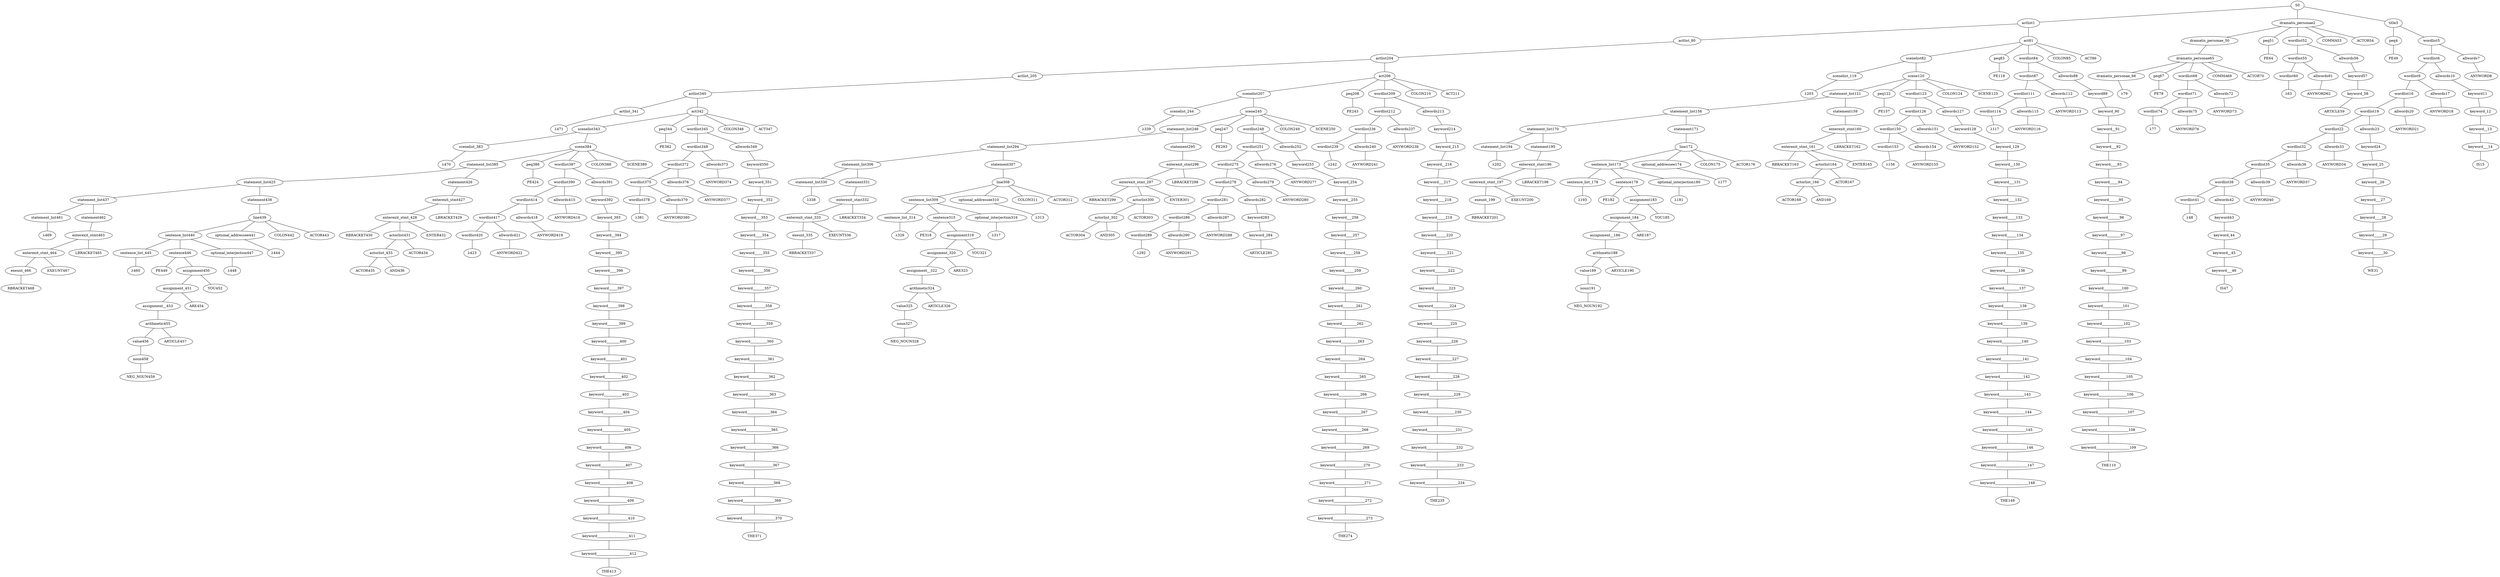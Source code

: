 strict graph {
	S0 -- actlist1
	S0 -- dramatis_personae2
	S0 -- title3

	title3 -- peq4
	title3 -- wordlist5

	wordlist5 -- wordlist6
	wordlist5 -- allwords7

	allwords7 -- ANYWORD8


	wordlist6 -- wordlist9
	wordlist6 -- allwords10

	allwords10 -- keyword11

	keyword11 -- keyword_12

	keyword_12 -- keyword__13

	keyword__13 -- keyword___14

	keyword___14 -- IS15


	wordlist9 -- wordlist16
	wordlist9 -- allwords17

	allwords17 -- ANYWORD18


	wordlist16 -- wordlist19
	wordlist16 -- allwords20

	allwords20 -- ANYWORD21


	wordlist19 -- wordlist22
	wordlist19 -- allwords23

	allwords23 -- keyword24

	keyword24 -- keyword_25

	keyword_25 -- keyword__26

	keyword__26 -- keyword___27

	keyword___27 -- keyword____28

	keyword____28 -- keyword_____29

	keyword_____29 -- keyword______30

	keyword______30 -- WE31


	wordlist22 -- wordlist32
	wordlist22 -- allwords33

	allwords33 -- ANYWORD34


	wordlist32 -- wordlist35
	wordlist32 -- allwords36

	allwords36 -- ANYWORD37


	wordlist35 -- wordlist38
	wordlist35 -- allwords39

	allwords39 -- ANYWORD40


	wordlist38 -- wordlist41
	wordlist38 -- allwords42

	allwords42 -- keyword43

	keyword43 -- keyword_44

	keyword_44 -- keyword__45

	keyword__45 -- keyword___46

	keyword___46 -- IS47


	wordlist41 -- λ48

	peq4 -- PE49


	dramatis_personae2 -- dramatis_personae_50
	dramatis_personae2 -- peq51
	dramatis_personae2 -- wordlist52
	dramatis_personae2 -- COMMA53
	dramatis_personae2 -- ACTOR54



	wordlist52 -- wordlist55
	wordlist52 -- allwords56

	allwords56 -- keyword57

	keyword57 -- keyword_58

	keyword_58 -- ARTICLE59


	wordlist55 -- wordlist60
	wordlist55 -- allwords61

	allwords61 -- ANYWORD62


	wordlist60 -- λ63

	peq51 -- PE64


	dramatis_personae_50 -- dramatis_personae65

	dramatis_personae65 -- dramatis_personae_66
	dramatis_personae65 -- peq67
	dramatis_personae65 -- wordlist68
	dramatis_personae65 -- COMMA69
	dramatis_personae65 -- ACTOR70



	wordlist68 -- wordlist71
	wordlist68 -- allwords72

	allwords72 -- ANYWORD73


	wordlist71 -- wordlist74
	wordlist71 -- allwords75

	allwords75 -- ANYWORD76


	wordlist74 -- λ77

	peq67 -- PE78


	dramatis_personae_66 -- λ79

	actlist1 -- actlist_80
	actlist1 -- act81

	act81 -- scenelist82
	act81 -- peq83
	act81 -- wordlist84
	act81 -- COLON85
	act81 -- ACT86



	wordlist84 -- wordlist87
	wordlist84 -- allwords88

	allwords88 -- keyword89

	keyword89 -- keyword_90

	keyword_90 -- keyword__91

	keyword__91 -- keyword___92

	keyword___92 -- keyword____93

	keyword____93 -- keyword_____94

	keyword_____94 -- keyword______95

	keyword______95 -- keyword_______96

	keyword_______96 -- keyword________97

	keyword________97 -- keyword_________98

	keyword_________98 -- keyword__________99

	keyword__________99 -- keyword___________100

	keyword___________100 -- keyword____________101

	keyword____________101 -- keyword_____________102

	keyword_____________102 -- keyword______________103

	keyword______________103 -- keyword_______________104

	keyword_______________104 -- keyword________________105

	keyword________________105 -- keyword_________________106

	keyword_________________106 -- keyword__________________107

	keyword__________________107 -- keyword___________________108

	keyword___________________108 -- keyword____________________109

	keyword____________________109 -- THE110


	wordlist87 -- wordlist111
	wordlist87 -- allwords112

	allwords112 -- ANYWORD113


	wordlist111 -- wordlist114
	wordlist111 -- allwords115

	allwords115 -- ANYWORD116


	wordlist114 -- λ117

	peq83 -- PE118


	scenelist82 -- scenelist_119
	scenelist82 -- scene120

	scene120 -- statement_list121
	scene120 -- peq122
	scene120 -- wordlist123
	scene120 -- COLON124
	scene120 -- SCENE125



	wordlist123 -- wordlist126
	wordlist123 -- allwords127

	allwords127 -- keyword128

	keyword128 -- keyword_129

	keyword_129 -- keyword__130

	keyword__130 -- keyword___131

	keyword___131 -- keyword____132

	keyword____132 -- keyword_____133

	keyword_____133 -- keyword______134

	keyword______134 -- keyword_______135

	keyword_______135 -- keyword________136

	keyword________136 -- keyword_________137

	keyword_________137 -- keyword__________138

	keyword__________138 -- keyword___________139

	keyword___________139 -- keyword____________140

	keyword____________140 -- keyword_____________141

	keyword_____________141 -- keyword______________142

	keyword______________142 -- keyword_______________143

	keyword_______________143 -- keyword________________144

	keyword________________144 -- keyword_________________145

	keyword_________________145 -- keyword__________________146

	keyword__________________146 -- keyword___________________147

	keyword___________________147 -- keyword____________________148

	keyword____________________148 -- THE149


	wordlist126 -- wordlist150
	wordlist126 -- allwords151

	allwords151 -- ANYWORD152


	wordlist150 -- wordlist153
	wordlist150 -- allwords154

	allwords154 -- ANYWORD155


	wordlist153 -- λ156

	peq122 -- PE157


	statement_list121 -- statement_list158
	statement_list121 -- statement159

	statement159 -- enterexit_stmt160

	enterexit_stmt160 -- enterexit_stmt_161
	enterexit_stmt160 -- LBRACKET162


	enterexit_stmt_161 -- RBRACKET163
	enterexit_stmt_161 -- actorlist164
	enterexit_stmt_161 -- ENTER165


	actorlist164 -- actorlist_166
	actorlist164 -- ACTOR167


	actorlist_166 -- ACTOR168
	actorlist_166 -- AND169




	statement_list158 -- statement_list170
	statement_list158 -- statement171

	statement171 -- line172

	line172 -- sentence_list173
	line172 -- optional_addressee174
	line172 -- COLON175
	line172 -- ACTOR176



	optional_addressee174 -- λ177

	sentence_list173 -- sentence_list_178
	sentence_list173 -- sentence179
	sentence_list173 -- optional_interjection180

	optional_interjection180 -- λ181

	sentence179 -- PE182
	sentence179 -- assignment183

	assignment183 -- assignment_184
	assignment183 -- YOU185


	assignment_184 -- assignment__186
	assignment_184 -- ARE187


	assignment__186 -- arithmetic188

	arithmetic188 -- value189
	arithmetic188 -- ARTICLE190


	value189 -- noun191

	noun191 -- NEG_NOUN192



	sentence_list_178 -- λ193

	statement_list170 -- statement_list194
	statement_list170 -- statement195

	statement195 -- enterexit_stmt196

	enterexit_stmt196 -- enterexit_stmt_197
	enterexit_stmt196 -- LBRACKET198


	enterexit_stmt_197 -- exeunt_199
	enterexit_stmt_197 -- EXEUNT200


	exeunt_199 -- RBRACKET201


	statement_list194 -- λ202

	scenelist_119 -- λ203

	actlist_80 -- actlist204

	actlist204 -- actlist_205
	actlist204 -- act206

	act206 -- scenelist207
	act206 -- peq208
	act206 -- wordlist209
	act206 -- COLON210
	act206 -- ACT211



	wordlist209 -- wordlist212
	wordlist209 -- allwords213

	allwords213 -- keyword214

	keyword214 -- keyword_215

	keyword_215 -- keyword__216

	keyword__216 -- keyword___217

	keyword___217 -- keyword____218

	keyword____218 -- keyword_____219

	keyword_____219 -- keyword______220

	keyword______220 -- keyword_______221

	keyword_______221 -- keyword________222

	keyword________222 -- keyword_________223

	keyword_________223 -- keyword__________224

	keyword__________224 -- keyword___________225

	keyword___________225 -- keyword____________226

	keyword____________226 -- keyword_____________227

	keyword_____________227 -- keyword______________228

	keyword______________228 -- keyword_______________229

	keyword_______________229 -- keyword________________230

	keyword________________230 -- keyword_________________231

	keyword_________________231 -- keyword__________________232

	keyword__________________232 -- keyword___________________233

	keyword___________________233 -- keyword____________________234

	keyword____________________234 -- THE235


	wordlist212 -- wordlist236
	wordlist212 -- allwords237

	allwords237 -- ANYWORD238


	wordlist236 -- wordlist239
	wordlist236 -- allwords240

	allwords240 -- ANYWORD241


	wordlist239 -- λ242

	peq208 -- PE243


	scenelist207 -- scenelist_244
	scenelist207 -- scene245

	scene245 -- statement_list246
	scene245 -- peq247
	scene245 -- wordlist248
	scene245 -- COLON249
	scene245 -- SCENE250



	wordlist248 -- wordlist251
	wordlist248 -- allwords252

	allwords252 -- keyword253

	keyword253 -- keyword_254

	keyword_254 -- keyword__255

	keyword__255 -- keyword___256

	keyword___256 -- keyword____257

	keyword____257 -- keyword_____258

	keyword_____258 -- keyword______259

	keyword______259 -- keyword_______260

	keyword_______260 -- keyword________261

	keyword________261 -- keyword_________262

	keyword_________262 -- keyword__________263

	keyword__________263 -- keyword___________264

	keyword___________264 -- keyword____________265

	keyword____________265 -- keyword_____________266

	keyword_____________266 -- keyword______________267

	keyword______________267 -- keyword_______________268

	keyword_______________268 -- keyword________________269

	keyword________________269 -- keyword_________________270

	keyword_________________270 -- keyword__________________271

	keyword__________________271 -- keyword___________________272

	keyword___________________272 -- keyword____________________273

	keyword____________________273 -- THE274


	wordlist251 -- wordlist275
	wordlist251 -- allwords276

	allwords276 -- ANYWORD277


	wordlist275 -- wordlist278
	wordlist275 -- allwords279

	allwords279 -- ANYWORD280


	wordlist278 -- wordlist281
	wordlist278 -- allwords282

	allwords282 -- keyword283

	keyword283 -- keyword_284

	keyword_284 -- ARTICLE285


	wordlist281 -- wordlist286
	wordlist281 -- allwords287

	allwords287 -- ANYWORD288


	wordlist286 -- wordlist289
	wordlist286 -- allwords290

	allwords290 -- ANYWORD291


	wordlist289 -- λ292

	peq247 -- PE293


	statement_list246 -- statement_list294
	statement_list246 -- statement295

	statement295 -- enterexit_stmt296

	enterexit_stmt296 -- enterexit_stmt_297
	enterexit_stmt296 -- LBRACKET298


	enterexit_stmt_297 -- RBRACKET299
	enterexit_stmt_297 -- actorlist300
	enterexit_stmt_297 -- ENTER301


	actorlist300 -- actorlist_302
	actorlist300 -- ACTOR303


	actorlist_302 -- ACTOR304
	actorlist_302 -- AND305




	statement_list294 -- statement_list306
	statement_list294 -- statement307

	statement307 -- line308

	line308 -- sentence_list309
	line308 -- optional_addressee310
	line308 -- COLON311
	line308 -- ACTOR312



	optional_addressee310 -- λ313

	sentence_list309 -- sentence_list_314
	sentence_list309 -- sentence315
	sentence_list309 -- optional_interjection316

	optional_interjection316 -- λ317

	sentence315 -- PE318
	sentence315 -- assignment319

	assignment319 -- assignment_320
	assignment319 -- YOU321


	assignment_320 -- assignment__322
	assignment_320 -- ARE323


	assignment__322 -- arithmetic324

	arithmetic324 -- value325
	arithmetic324 -- ARTICLE326


	value325 -- noun327

	noun327 -- NEG_NOUN328



	sentence_list_314 -- λ329

	statement_list306 -- statement_list330
	statement_list306 -- statement331

	statement331 -- enterexit_stmt332

	enterexit_stmt332 -- enterexit_stmt_333
	enterexit_stmt332 -- LBRACKET334


	enterexit_stmt_333 -- exeunt_335
	enterexit_stmt_333 -- EXEUNT336


	exeunt_335 -- RBRACKET337


	statement_list330 -- λ338

	scenelist_244 -- λ339

	actlist_205 -- actlist340

	actlist340 -- actlist_341
	actlist340 -- act342

	act342 -- scenelist343
	act342 -- peq344
	act342 -- wordlist345
	act342 -- COLON346
	act342 -- ACT347



	wordlist345 -- wordlist348
	wordlist345 -- allwords349

	allwords349 -- keyword350

	keyword350 -- keyword_351

	keyword_351 -- keyword__352

	keyword__352 -- keyword___353

	keyword___353 -- keyword____354

	keyword____354 -- keyword_____355

	keyword_____355 -- keyword______356

	keyword______356 -- keyword_______357

	keyword_______357 -- keyword________358

	keyword________358 -- keyword_________359

	keyword_________359 -- keyword__________360

	keyword__________360 -- keyword___________361

	keyword___________361 -- keyword____________362

	keyword____________362 -- keyword_____________363

	keyword_____________363 -- keyword______________364

	keyword______________364 -- keyword_______________365

	keyword_______________365 -- keyword________________366

	keyword________________366 -- keyword_________________367

	keyword_________________367 -- keyword__________________368

	keyword__________________368 -- keyword___________________369

	keyword___________________369 -- keyword____________________370

	keyword____________________370 -- THE371


	wordlist348 -- wordlist372
	wordlist348 -- allwords373

	allwords373 -- ANYWORD374


	wordlist372 -- wordlist375
	wordlist372 -- allwords376

	allwords376 -- ANYWORD377


	wordlist375 -- wordlist378
	wordlist375 -- allwords379

	allwords379 -- ANYWORD380


	wordlist378 -- λ381

	peq344 -- PE382


	scenelist343 -- scenelist_383
	scenelist343 -- scene384

	scene384 -- statement_list385
	scene384 -- peq386
	scene384 -- wordlist387
	scene384 -- COLON388
	scene384 -- SCENE389



	wordlist387 -- wordlist390
	wordlist387 -- allwords391

	allwords391 -- keyword392

	keyword392 -- keyword_393

	keyword_393 -- keyword__394

	keyword__394 -- keyword___395

	keyword___395 -- keyword____396

	keyword____396 -- keyword_____397

	keyword_____397 -- keyword______398

	keyword______398 -- keyword_______399

	keyword_______399 -- keyword________400

	keyword________400 -- keyword_________401

	keyword_________401 -- keyword__________402

	keyword__________402 -- keyword___________403

	keyword___________403 -- keyword____________404

	keyword____________404 -- keyword_____________405

	keyword_____________405 -- keyword______________406

	keyword______________406 -- keyword_______________407

	keyword_______________407 -- keyword________________408

	keyword________________408 -- keyword_________________409

	keyword_________________409 -- keyword__________________410

	keyword__________________410 -- keyword___________________411

	keyword___________________411 -- keyword____________________412

	keyword____________________412 -- THE413


	wordlist390 -- wordlist414
	wordlist390 -- allwords415

	allwords415 -- ANYWORD416


	wordlist414 -- wordlist417
	wordlist414 -- allwords418

	allwords418 -- ANYWORD419


	wordlist417 -- wordlist420
	wordlist417 -- allwords421

	allwords421 -- ANYWORD422


	wordlist420 -- λ423

	peq386 -- PE424


	statement_list385 -- statement_list425
	statement_list385 -- statement426

	statement426 -- enterexit_stmt427

	enterexit_stmt427 -- enterexit_stmt_428
	enterexit_stmt427 -- LBRACKET429


	enterexit_stmt_428 -- RBRACKET430
	enterexit_stmt_428 -- actorlist431
	enterexit_stmt_428 -- ENTER432


	actorlist431 -- actorlist_433
	actorlist431 -- ACTOR434


	actorlist_433 -- ACTOR435
	actorlist_433 -- AND436




	statement_list425 -- statement_list437
	statement_list425 -- statement438

	statement438 -- line439

	line439 -- sentence_list440
	line439 -- optional_addressee441
	line439 -- COLON442
	line439 -- ACTOR443



	optional_addressee441 -- λ444

	sentence_list440 -- sentence_list_445
	sentence_list440 -- sentence446
	sentence_list440 -- optional_interjection447

	optional_interjection447 -- λ448

	sentence446 -- PE449
	sentence446 -- assignment450

	assignment450 -- assignment_451
	assignment450 -- YOU452


	assignment_451 -- assignment__453
	assignment_451 -- ARE454


	assignment__453 -- arithmetic455

	arithmetic455 -- value456
	arithmetic455 -- ARTICLE457


	value456 -- noun458

	noun458 -- NEG_NOUN459



	sentence_list_445 -- λ460

	statement_list437 -- statement_list461
	statement_list437 -- statement462

	statement462 -- enterexit_stmt463

	enterexit_stmt463 -- enterexit_stmt_464
	enterexit_stmt463 -- LBRACKET465


	enterexit_stmt_464 -- exeunt_466
	enterexit_stmt_464 -- EXEUNT467


	exeunt_466 -- RBRACKET468


	statement_list461 -- λ469

	scenelist_383 -- λ470

	actlist_341 -- λ471


}